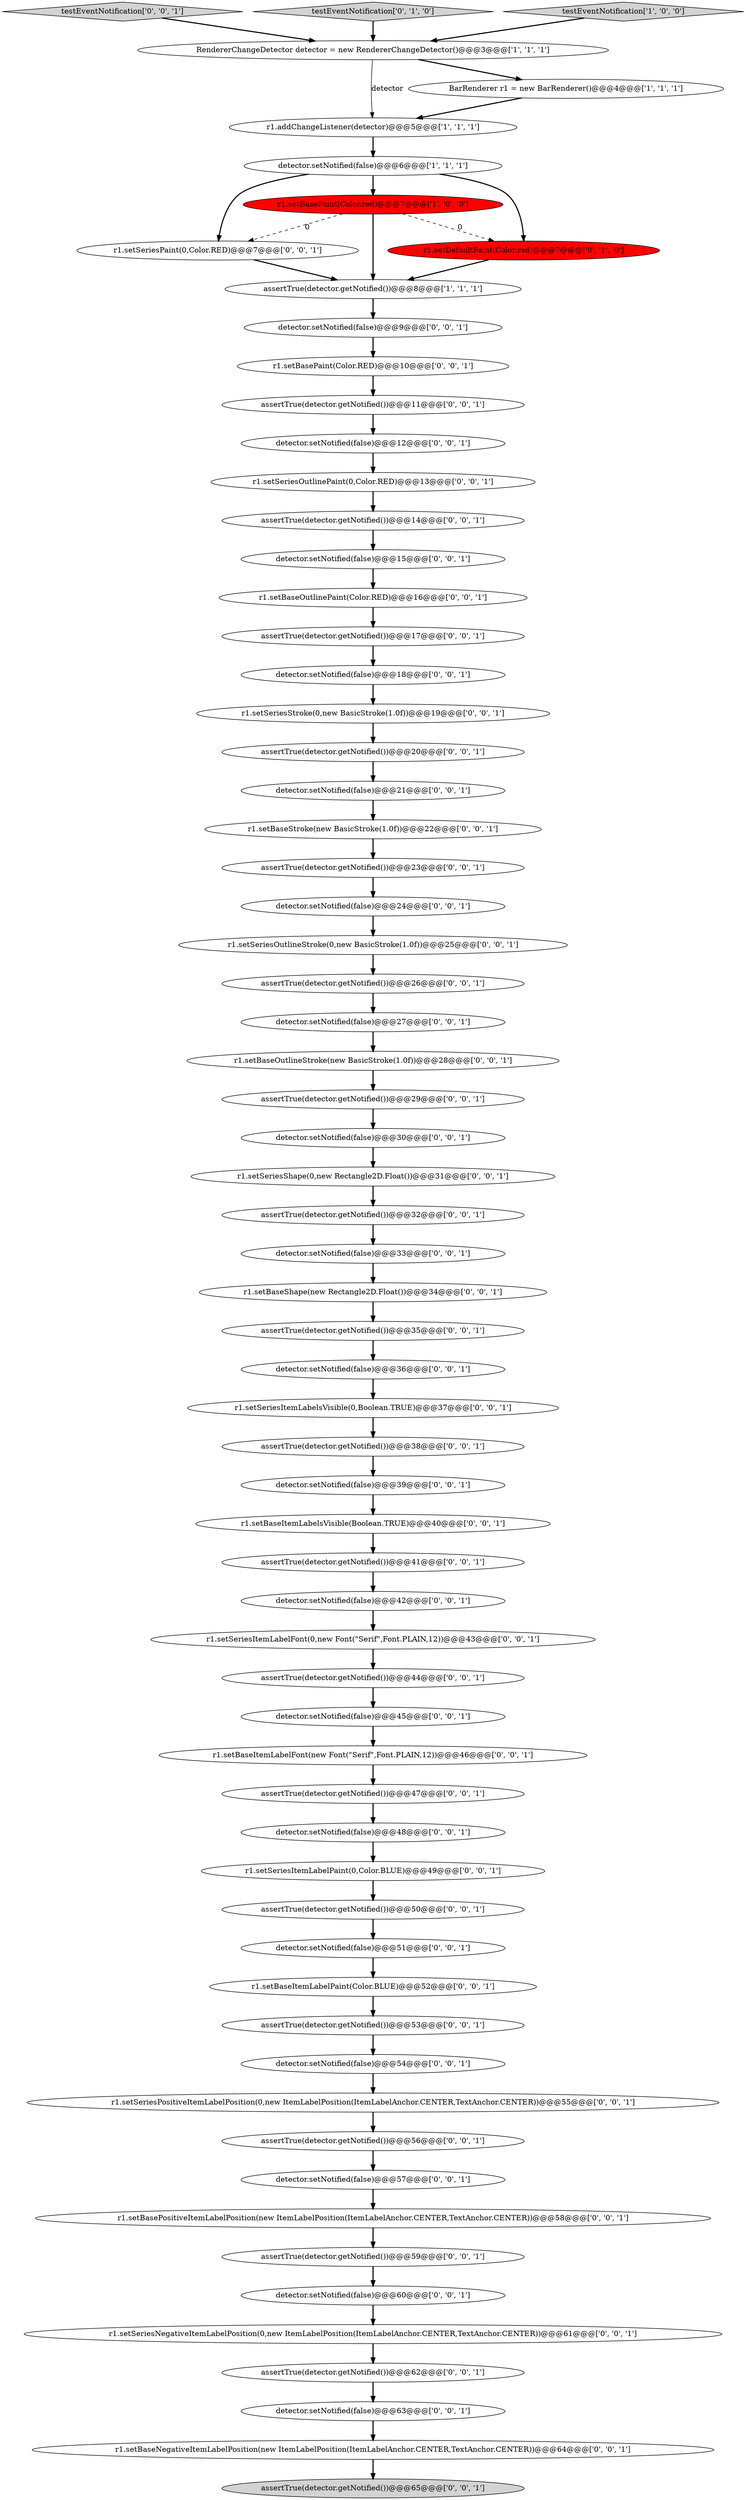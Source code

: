 digraph {
66 [style = filled, label = "detector.setNotified(false)@@@33@@@['0', '0', '1']", fillcolor = white, shape = ellipse image = "AAA0AAABBB3BBB"];
29 [style = filled, label = "r1.setBaseItemLabelsVisible(Boolean.TRUE)@@@40@@@['0', '0', '1']", fillcolor = white, shape = ellipse image = "AAA0AAABBB3BBB"];
32 [style = filled, label = "r1.setBaseOutlineStroke(new BasicStroke(1.0f))@@@28@@@['0', '0', '1']", fillcolor = white, shape = ellipse image = "AAA0AAABBB3BBB"];
30 [style = filled, label = "r1.setSeriesStroke(0,new BasicStroke(1.0f))@@@19@@@['0', '0', '1']", fillcolor = white, shape = ellipse image = "AAA0AAABBB3BBB"];
5 [style = filled, label = "r1.setBasePaint(Color.red)@@@7@@@['1', '0', '0']", fillcolor = red, shape = ellipse image = "AAA1AAABBB1BBB"];
12 [style = filled, label = "r1.setSeriesItemLabelsVisible(0,Boolean.TRUE)@@@37@@@['0', '0', '1']", fillcolor = white, shape = ellipse image = "AAA0AAABBB3BBB"];
2 [style = filled, label = "detector.setNotified(false)@@@6@@@['1', '1', '1']", fillcolor = white, shape = ellipse image = "AAA0AAABBB1BBB"];
11 [style = filled, label = "detector.setNotified(false)@@@51@@@['0', '0', '1']", fillcolor = white, shape = ellipse image = "AAA0AAABBB3BBB"];
13 [style = filled, label = "r1.setBaseOutlinePaint(Color.RED)@@@16@@@['0', '0', '1']", fillcolor = white, shape = ellipse image = "AAA0AAABBB3BBB"];
35 [style = filled, label = "assertTrue(detector.getNotified())@@@35@@@['0', '0', '1']", fillcolor = white, shape = ellipse image = "AAA0AAABBB3BBB"];
9 [style = filled, label = "r1.setSeriesOutlinePaint(0,Color.RED)@@@13@@@['0', '0', '1']", fillcolor = white, shape = ellipse image = "AAA0AAABBB3BBB"];
8 [style = filled, label = "r1.setDefaultPaint(Color.red)@@@7@@@['0', '1', '0']", fillcolor = red, shape = ellipse image = "AAA1AAABBB2BBB"];
38 [style = filled, label = "assertTrue(detector.getNotified())@@@59@@@['0', '0', '1']", fillcolor = white, shape = ellipse image = "AAA0AAABBB3BBB"];
18 [style = filled, label = "testEventNotification['0', '0', '1']", fillcolor = lightgray, shape = diamond image = "AAA0AAABBB3BBB"];
40 [style = filled, label = "detector.setNotified(false)@@@27@@@['0', '0', '1']", fillcolor = white, shape = ellipse image = "AAA0AAABBB3BBB"];
59 [style = filled, label = "detector.setNotified(false)@@@60@@@['0', '0', '1']", fillcolor = white, shape = ellipse image = "AAA0AAABBB3BBB"];
49 [style = filled, label = "r1.setBaseItemLabelFont(new Font(\"Serif\",Font.PLAIN,12))@@@46@@@['0', '0', '1']", fillcolor = white, shape = ellipse image = "AAA0AAABBB3BBB"];
53 [style = filled, label = "r1.setSeriesItemLabelPaint(0,Color.BLUE)@@@49@@@['0', '0', '1']", fillcolor = white, shape = ellipse image = "AAA0AAABBB3BBB"];
39 [style = filled, label = "detector.setNotified(false)@@@15@@@['0', '0', '1']", fillcolor = white, shape = ellipse image = "AAA0AAABBB3BBB"];
48 [style = filled, label = "r1.setBasePositiveItemLabelPosition(new ItemLabelPosition(ItemLabelAnchor.CENTER,TextAnchor.CENTER))@@@58@@@['0', '0', '1']", fillcolor = white, shape = ellipse image = "AAA0AAABBB3BBB"];
33 [style = filled, label = "r1.setSeriesPaint(0,Color.RED)@@@7@@@['0', '0', '1']", fillcolor = white, shape = ellipse image = "AAA0AAABBB3BBB"];
19 [style = filled, label = "detector.setNotified(false)@@@12@@@['0', '0', '1']", fillcolor = white, shape = ellipse image = "AAA0AAABBB3BBB"];
50 [style = filled, label = "assertTrue(detector.getNotified())@@@50@@@['0', '0', '1']", fillcolor = white, shape = ellipse image = "AAA0AAABBB3BBB"];
26 [style = filled, label = "r1.setSeriesNegativeItemLabelPosition(0,new ItemLabelPosition(ItemLabelAnchor.CENTER,TextAnchor.CENTER))@@@61@@@['0', '0', '1']", fillcolor = white, shape = ellipse image = "AAA0AAABBB3BBB"];
21 [style = filled, label = "detector.setNotified(false)@@@21@@@['0', '0', '1']", fillcolor = white, shape = ellipse image = "AAA0AAABBB3BBB"];
17 [style = filled, label = "assertTrue(detector.getNotified())@@@62@@@['0', '0', '1']", fillcolor = white, shape = ellipse image = "AAA0AAABBB3BBB"];
34 [style = filled, label = "detector.setNotified(false)@@@9@@@['0', '0', '1']", fillcolor = white, shape = ellipse image = "AAA0AAABBB3BBB"];
52 [style = filled, label = "assertTrue(detector.getNotified())@@@53@@@['0', '0', '1']", fillcolor = white, shape = ellipse image = "AAA0AAABBB3BBB"];
47 [style = filled, label = "detector.setNotified(false)@@@57@@@['0', '0', '1']", fillcolor = white, shape = ellipse image = "AAA0AAABBB3BBB"];
64 [style = filled, label = "r1.setSeriesShape(0,new Rectangle2D.Float())@@@31@@@['0', '0', '1']", fillcolor = white, shape = ellipse image = "AAA0AAABBB3BBB"];
14 [style = filled, label = "assertTrue(detector.getNotified())@@@11@@@['0', '0', '1']", fillcolor = white, shape = ellipse image = "AAA0AAABBB3BBB"];
46 [style = filled, label = "assertTrue(detector.getNotified())@@@20@@@['0', '0', '1']", fillcolor = white, shape = ellipse image = "AAA0AAABBB3BBB"];
6 [style = filled, label = "r1.addChangeListener(detector)@@@5@@@['1', '1', '1']", fillcolor = white, shape = ellipse image = "AAA0AAABBB1BBB"];
28 [style = filled, label = "r1.setSeriesItemLabelFont(0,new Font(\"Serif\",Font.PLAIN,12))@@@43@@@['0', '0', '1']", fillcolor = white, shape = ellipse image = "AAA0AAABBB3BBB"];
67 [style = filled, label = "detector.setNotified(false)@@@39@@@['0', '0', '1']", fillcolor = white, shape = ellipse image = "AAA0AAABBB3BBB"];
23 [style = filled, label = "detector.setNotified(false)@@@30@@@['0', '0', '1']", fillcolor = white, shape = ellipse image = "AAA0AAABBB3BBB"];
56 [style = filled, label = "assertTrue(detector.getNotified())@@@26@@@['0', '0', '1']", fillcolor = white, shape = ellipse image = "AAA0AAABBB3BBB"];
45 [style = filled, label = "r1.setBaseNegativeItemLabelPosition(new ItemLabelPosition(ItemLabelAnchor.CENTER,TextAnchor.CENTER))@@@64@@@['0', '0', '1']", fillcolor = white, shape = ellipse image = "AAA0AAABBB3BBB"];
42 [style = filled, label = "r1.setBaseItemLabelPaint(Color.BLUE)@@@52@@@['0', '0', '1']", fillcolor = white, shape = ellipse image = "AAA0AAABBB3BBB"];
1 [style = filled, label = "RendererChangeDetector detector = new RendererChangeDetector()@@@3@@@['1', '1', '1']", fillcolor = white, shape = ellipse image = "AAA0AAABBB1BBB"];
0 [style = filled, label = "BarRenderer r1 = new BarRenderer()@@@4@@@['1', '1', '1']", fillcolor = white, shape = ellipse image = "AAA0AAABBB1BBB"];
41 [style = filled, label = "assertTrue(detector.getNotified())@@@41@@@['0', '0', '1']", fillcolor = white, shape = ellipse image = "AAA0AAABBB3BBB"];
25 [style = filled, label = "detector.setNotified(false)@@@24@@@['0', '0', '1']", fillcolor = white, shape = ellipse image = "AAA0AAABBB3BBB"];
43 [style = filled, label = "r1.setSeriesPositiveItemLabelPosition(0,new ItemLabelPosition(ItemLabelAnchor.CENTER,TextAnchor.CENTER))@@@55@@@['0', '0', '1']", fillcolor = white, shape = ellipse image = "AAA0AAABBB3BBB"];
58 [style = filled, label = "assertTrue(detector.getNotified())@@@47@@@['0', '0', '1']", fillcolor = white, shape = ellipse image = "AAA0AAABBB3BBB"];
60 [style = filled, label = "detector.setNotified(false)@@@63@@@['0', '0', '1']", fillcolor = white, shape = ellipse image = "AAA0AAABBB3BBB"];
15 [style = filled, label = "assertTrue(detector.getNotified())@@@56@@@['0', '0', '1']", fillcolor = white, shape = ellipse image = "AAA0AAABBB3BBB"];
7 [style = filled, label = "testEventNotification['0', '1', '0']", fillcolor = lightgray, shape = diamond image = "AAA0AAABBB2BBB"];
22 [style = filled, label = "detector.setNotified(false)@@@54@@@['0', '0', '1']", fillcolor = white, shape = ellipse image = "AAA0AAABBB3BBB"];
44 [style = filled, label = "assertTrue(detector.getNotified())@@@38@@@['0', '0', '1']", fillcolor = white, shape = ellipse image = "AAA0AAABBB3BBB"];
61 [style = filled, label = "detector.setNotified(false)@@@18@@@['0', '0', '1']", fillcolor = white, shape = ellipse image = "AAA0AAABBB3BBB"];
31 [style = filled, label = "r1.setSeriesOutlineStroke(0,new BasicStroke(1.0f))@@@25@@@['0', '0', '1']", fillcolor = white, shape = ellipse image = "AAA0AAABBB3BBB"];
37 [style = filled, label = "r1.setBaseShape(new Rectangle2D.Float())@@@34@@@['0', '0', '1']", fillcolor = white, shape = ellipse image = "AAA0AAABBB3BBB"];
4 [style = filled, label = "testEventNotification['1', '0', '0']", fillcolor = lightgray, shape = diamond image = "AAA0AAABBB1BBB"];
3 [style = filled, label = "assertTrue(detector.getNotified())@@@8@@@['1', '1', '1']", fillcolor = white, shape = ellipse image = "AAA0AAABBB1BBB"];
54 [style = filled, label = "assertTrue(detector.getNotified())@@@23@@@['0', '0', '1']", fillcolor = white, shape = ellipse image = "AAA0AAABBB3BBB"];
55 [style = filled, label = "assertTrue(detector.getNotified())@@@14@@@['0', '0', '1']", fillcolor = white, shape = ellipse image = "AAA0AAABBB3BBB"];
57 [style = filled, label = "detector.setNotified(false)@@@45@@@['0', '0', '1']", fillcolor = white, shape = ellipse image = "AAA0AAABBB3BBB"];
63 [style = filled, label = "detector.setNotified(false)@@@48@@@['0', '0', '1']", fillcolor = white, shape = ellipse image = "AAA0AAABBB3BBB"];
10 [style = filled, label = "detector.setNotified(false)@@@42@@@['0', '0', '1']", fillcolor = white, shape = ellipse image = "AAA0AAABBB3BBB"];
20 [style = filled, label = "assertTrue(detector.getNotified())@@@17@@@['0', '0', '1']", fillcolor = white, shape = ellipse image = "AAA0AAABBB3BBB"];
36 [style = filled, label = "assertTrue(detector.getNotified())@@@65@@@['0', '0', '1']", fillcolor = lightgray, shape = ellipse image = "AAA0AAABBB3BBB"];
65 [style = filled, label = "r1.setBasePaint(Color.RED)@@@10@@@['0', '0', '1']", fillcolor = white, shape = ellipse image = "AAA0AAABBB3BBB"];
62 [style = filled, label = "assertTrue(detector.getNotified())@@@29@@@['0', '0', '1']", fillcolor = white, shape = ellipse image = "AAA0AAABBB3BBB"];
24 [style = filled, label = "r1.setBaseStroke(new BasicStroke(1.0f))@@@22@@@['0', '0', '1']", fillcolor = white, shape = ellipse image = "AAA0AAABBB3BBB"];
51 [style = filled, label = "assertTrue(detector.getNotified())@@@44@@@['0', '0', '1']", fillcolor = white, shape = ellipse image = "AAA0AAABBB3BBB"];
16 [style = filled, label = "detector.setNotified(false)@@@36@@@['0', '0', '1']", fillcolor = white, shape = ellipse image = "AAA0AAABBB3BBB"];
27 [style = filled, label = "assertTrue(detector.getNotified())@@@32@@@['0', '0', '1']", fillcolor = white, shape = ellipse image = "AAA0AAABBB3BBB"];
64->27 [style = bold, label=""];
5->3 [style = bold, label=""];
2->5 [style = bold, label=""];
7->1 [style = bold, label=""];
35->16 [style = bold, label=""];
10->28 [style = bold, label=""];
33->3 [style = bold, label=""];
31->56 [style = bold, label=""];
12->44 [style = bold, label=""];
26->17 [style = bold, label=""];
47->48 [style = bold, label=""];
61->30 [style = bold, label=""];
0->6 [style = bold, label=""];
49->58 [style = bold, label=""];
39->13 [style = bold, label=""];
42->52 [style = bold, label=""];
29->41 [style = bold, label=""];
22->43 [style = bold, label=""];
8->3 [style = bold, label=""];
17->60 [style = bold, label=""];
45->36 [style = bold, label=""];
14->19 [style = bold, label=""];
21->24 [style = bold, label=""];
1->0 [style = bold, label=""];
44->67 [style = bold, label=""];
41->10 [style = bold, label=""];
11->42 [style = bold, label=""];
28->51 [style = bold, label=""];
55->39 [style = bold, label=""];
52->22 [style = bold, label=""];
65->14 [style = bold, label=""];
34->65 [style = bold, label=""];
24->54 [style = bold, label=""];
25->31 [style = bold, label=""];
3->34 [style = bold, label=""];
9->55 [style = bold, label=""];
6->2 [style = bold, label=""];
53->50 [style = bold, label=""];
60->45 [style = bold, label=""];
58->63 [style = bold, label=""];
46->21 [style = bold, label=""];
54->25 [style = bold, label=""];
32->62 [style = bold, label=""];
48->38 [style = bold, label=""];
18->1 [style = bold, label=""];
19->9 [style = bold, label=""];
50->11 [style = bold, label=""];
43->15 [style = bold, label=""];
30->46 [style = bold, label=""];
66->37 [style = bold, label=""];
1->6 [style = solid, label="detector"];
5->33 [style = dashed, label="0"];
40->32 [style = bold, label=""];
67->29 [style = bold, label=""];
2->33 [style = bold, label=""];
5->8 [style = dashed, label="0"];
23->64 [style = bold, label=""];
57->49 [style = bold, label=""];
4->1 [style = bold, label=""];
27->66 [style = bold, label=""];
62->23 [style = bold, label=""];
37->35 [style = bold, label=""];
51->57 [style = bold, label=""];
63->53 [style = bold, label=""];
15->47 [style = bold, label=""];
56->40 [style = bold, label=""];
16->12 [style = bold, label=""];
59->26 [style = bold, label=""];
2->8 [style = bold, label=""];
20->61 [style = bold, label=""];
13->20 [style = bold, label=""];
38->59 [style = bold, label=""];
}
